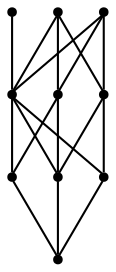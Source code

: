 graph {
  node [shape=point,comment="{\"directed\":false,\"doi\":\"10.1007/978-3-540-24595-7_19\",\"figure\":\"? (3)\"}"]

  v0 [pos="1277.1959120639535,224.13753509521496"]
  v1 [pos="1161.4243822674416,282.01246897379565"]
  v2 [pos="1161.4243822674416,224.13753509521496"]
  v3 [pos="1161.4243822674418,339.8875300089519"]
  v4 [pos="1045.6528524709302,224.13753509521496"]
  v5 [pos="1045.6528524709302,282.01246897379565"]
  v6 [pos="1045.6528524709302,339.8875300089519"]
  v7 [pos="929.8813067768896,224.13753509521496"]
  v8 [pos="929.8813067768896,282.01246897379565"]
  v9 [pos="929.8813067768896,339.8875300089519"]

  v9 -- v4 [id="-2",pos="929.8813067768896,339.8875300089519 1033.2755450581394,236.51247660319018 1033.2755450581394,236.51247660319018 1033.2755450581394,236.51247660319018 1031.3543604651163,234.59597269694018 1031.3543604651163,234.59597269694018 1031.3543604651163,234.59597269694018 1045.6528524709302,224.13753509521496 1045.6528524709302,224.13753509521496 1045.6528524709302,224.13753509521496"]
  v9 -- v5 [id="-3",pos="929.8813067768896,339.8875300089519 1031.9169422238372,288.8958994547527 1031.9169422238372,288.8958994547527 1031.9169422238372,288.8958994547527 1030.704215116279,286.4667002360027 1030.704215116279,286.4667002360027 1030.704215116279,286.4667002360027 1045.6528524709302,282.01246897379565 1045.6528524709302,282.01246897379565 1045.6528524709302,282.01246897379565"]
  v8 -- v4 [id="-4",pos="929.8813067768896,282.01246897379565 1031.9169422238372,231.0167694091798 1031.9169422238372,231.0167694091798 1031.9169422238372,231.0167694091798 1030.704215116279,228.5875701904298 1030.704215116279,228.5875701904298 1030.704215116279,228.5875701904298 1045.6528524709302,224.13753509521496 1045.6528524709302,224.13753509521496 1045.6528524709302,224.13753509521496"]
  v7 -- v5 [id="-5",pos="929.8813067768896,224.13753509521496 1031.9169422238372,275.1874033610027 1031.9169422238372,275.1874033610027 1031.9169422238372,275.1874033610027 1045.6528524709302,282.01246897379565 1045.6528524709302,282.01246897379565 1045.6528524709302,282.01246897379565"]
  v7 -- v4 [id="-6",pos="929.8813067768896,224.13753509521496 1031.1543059593023,224.1625213623048 1031.1543059593023,224.1625213623048 1031.1543059593023,224.1625213623048 1031.1543059593023,221.45001729329437 1031.1543059593023,221.45001729329437 1031.1543059593023,221.45001729329437 1045.6528524709302,224.13753509521496 1045.6528524709302,224.13753509521496 1045.6528524709302,224.13753509521496"]
  v7 -- v6 [id="-11",pos="929.8813067768896,224.13753509521496 1036.8095021802326,327.65424092610687 1036.8095021802326,327.65424092610687 1036.8095021802326,327.65424092610687 1038.6973655523257,325.70416768391937 1038.6973655523257,325.70416768391937 1038.6973655523257,325.70416768391937 1045.6528524709302,339.8875300089519 1045.6528524709302,339.8875300089519 1045.6528524709302,339.8875300089519"]
  v2 -- v0 [id="-12",pos="1161.4243822674416,224.13753509521496 1262.718223110465,224.1625213623048 1262.718223110465,224.1625213623048 1262.718223110465,224.1625213623048 1262.718223110465,221.45001729329437 1262.718223110465,221.45001729329437 1262.718223110465,221.45001729329437 1277.1959120639535,224.13753509521496 1277.1959120639535,224.13753509521496 1277.1959120639535,224.13753509521496"]
  v9 -- v6 [id="-13",pos="929.8813067768896,339.8875300089519 1031.1543059593023,339.9207814534506 1031.1543059593023,339.9207814534506 1031.1543059593023,339.9207814534506 1045.6528524709302,339.8875300089519 1045.6528524709302,339.8875300089519 1045.6528524709302,339.8875300089519"]
  v6 -- v3 [id="-14",pos="1045.6528524709302,339.8875300089519 1146.9342296511627,339.9207814534506 1146.9342296511627,339.9207814534506 1146.9342296511627,339.9207814534506 1161.4243822674418,339.8875300089519 1161.4243822674418,339.8875300089519 1161.4243822674418,339.8875300089519"]
  v6 -- v1 [id="-15",pos="1045.6528524709302,339.8875300089519 1147.7009992732558,288.8958994547527 1147.7009992732558,288.8958994547527 1147.7009992732558,288.8958994547527 1146.4841388081395,286.4667002360027 1146.4841388081395,286.4667002360027 1146.4841388081395,286.4667002360027 1161.4243822674416,282.01246897379565 1161.4243822674416,282.01246897379565 1161.4243822674416,282.01246897379565"]
  v5 -- v2 [id="-16",pos="1045.6528524709302,282.01246897379565 1147.7009992732558,231.0167694091798 1147.7009992732558,231.0167694091798 1147.7009992732558,231.0167694091798 1146.4841388081395,228.5875701904298 1146.4841388081395,228.5875701904298 1146.4841388081395,228.5875701904298 1161.4243822674416,224.13753509521496 1161.4243822674416,224.13753509521496 1161.4243822674416,224.13753509521496"]
  v4 -- v1 [id="-17",pos="1045.6528524709302,224.13753509521496 1147.7009992732558,275.1874033610027 1147.7009992732558,275.1874033610027 1147.7009992732558,275.1874033610027 1161.4243822674416,282.01246897379565 1161.4243822674416,282.01246897379565 1161.4243822674416,282.01246897379565"]
  v5 -- v3 [id="-18",pos="1045.6528524709302,282.01246897379565 1147.7009992732558,333.0667877197267 1147.7009992732558,333.0667877197267 1147.7009992732558,333.0667877197267 1161.4243822674418,339.8875300089519 1161.4243822674418,339.8875300089519 1161.4243822674418,339.8875300089519"]
  v4 -- v3 [id="-22",pos="1045.6528524709302,224.13753509521496 1152.589425872093,327.65424092610687 1152.589425872093,327.65424092610687 1152.589425872093,327.65424092610687 1161.4243822674418,339.8875300089519 1161.4243822674418,339.8875300089519 1161.4243822674418,339.8875300089519"]
  v4 -- v2 [id="-24",pos="1045.6528524709302,224.13753509521496 1146.9342296511627,224.1625213623048 1146.9342296511627,224.1625213623048 1146.9342296511627,224.1625213623048 1146.9342296511627,221.45001729329437 1146.9342296511627,221.45001729329437 1146.9342296511627,221.45001729329437 1161.4243822674416,224.13753509521496 1161.4243822674416,224.13753509521496 1161.4243822674416,224.13753509521496"]
  v3 -- v0 [id="-26",pos="1161.4243822674418,339.8875300089519 1264.835265261628,236.51247660319018 1264.835265261628,236.51247660319018 1264.835265261628,236.51247660319018 1277.1959120639535,224.13753509521496 1277.1959120639535,224.13753509521496 1277.1959120639535,224.13753509521496"]
  v1 -- v0 [id="-29",pos="1161.4243822674416,282.01246897379565 1263.4807957848836,231.0167694091798 1263.4807957848836,231.0167694091798 1263.4807957848836,231.0167694091798 1262.2681322674418,228.5875701904298 1262.2681322674418,228.5875701904298 1262.2681322674418,228.5875701904298 1277.1959120639535,224.13753509521496 1277.1959120639535,224.13753509521496 1277.1959120639535,224.13753509521496"]
}